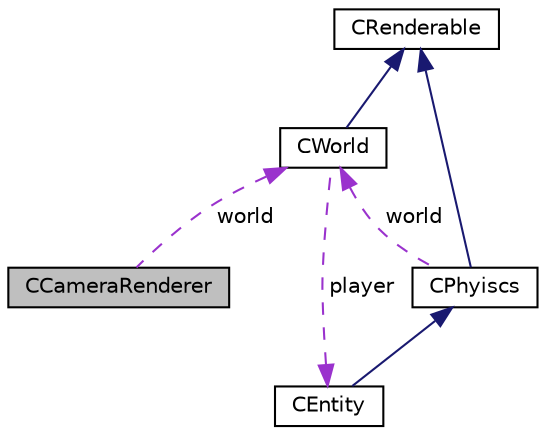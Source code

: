 digraph "CCameraRenderer"
{
 // LATEX_PDF_SIZE
  edge [fontname="Helvetica",fontsize="10",labelfontname="Helvetica",labelfontsize="10"];
  node [fontname="Helvetica",fontsize="10",shape=record];
  Node1 [label="CCameraRenderer",height=0.2,width=0.4,color="black", fillcolor="grey75", style="filled", fontcolor="black",tooltip=" "];
  Node2 -> Node1 [dir="back",color="darkorchid3",fontsize="10",style="dashed",label=" world" ];
  Node2 [label="CWorld",height=0.2,width=0.4,color="black", fillcolor="white", style="filled",URL="$classCWorld.html",tooltip=" "];
  Node3 -> Node2 [dir="back",color="midnightblue",fontsize="10",style="solid"];
  Node3 [label="CRenderable",height=0.2,width=0.4,color="black", fillcolor="white", style="filled",URL="$classCRenderable.html",tooltip=" "];
  Node4 -> Node2 [dir="back",color="darkorchid3",fontsize="10",style="dashed",label=" player" ];
  Node4 [label="CEntity",height=0.2,width=0.4,color="black", fillcolor="white", style="filled",URL="$classCEntity.html",tooltip=" "];
  Node5 -> Node4 [dir="back",color="midnightblue",fontsize="10",style="solid"];
  Node5 [label="CPhyiscs",height=0.2,width=0.4,color="black", fillcolor="white", style="filled",URL="$classCPhyiscs.html",tooltip=" "];
  Node3 -> Node5 [dir="back",color="midnightblue",fontsize="10",style="solid"];
  Node2 -> Node5 [dir="back",color="darkorchid3",fontsize="10",style="dashed",label=" world" ];
}
